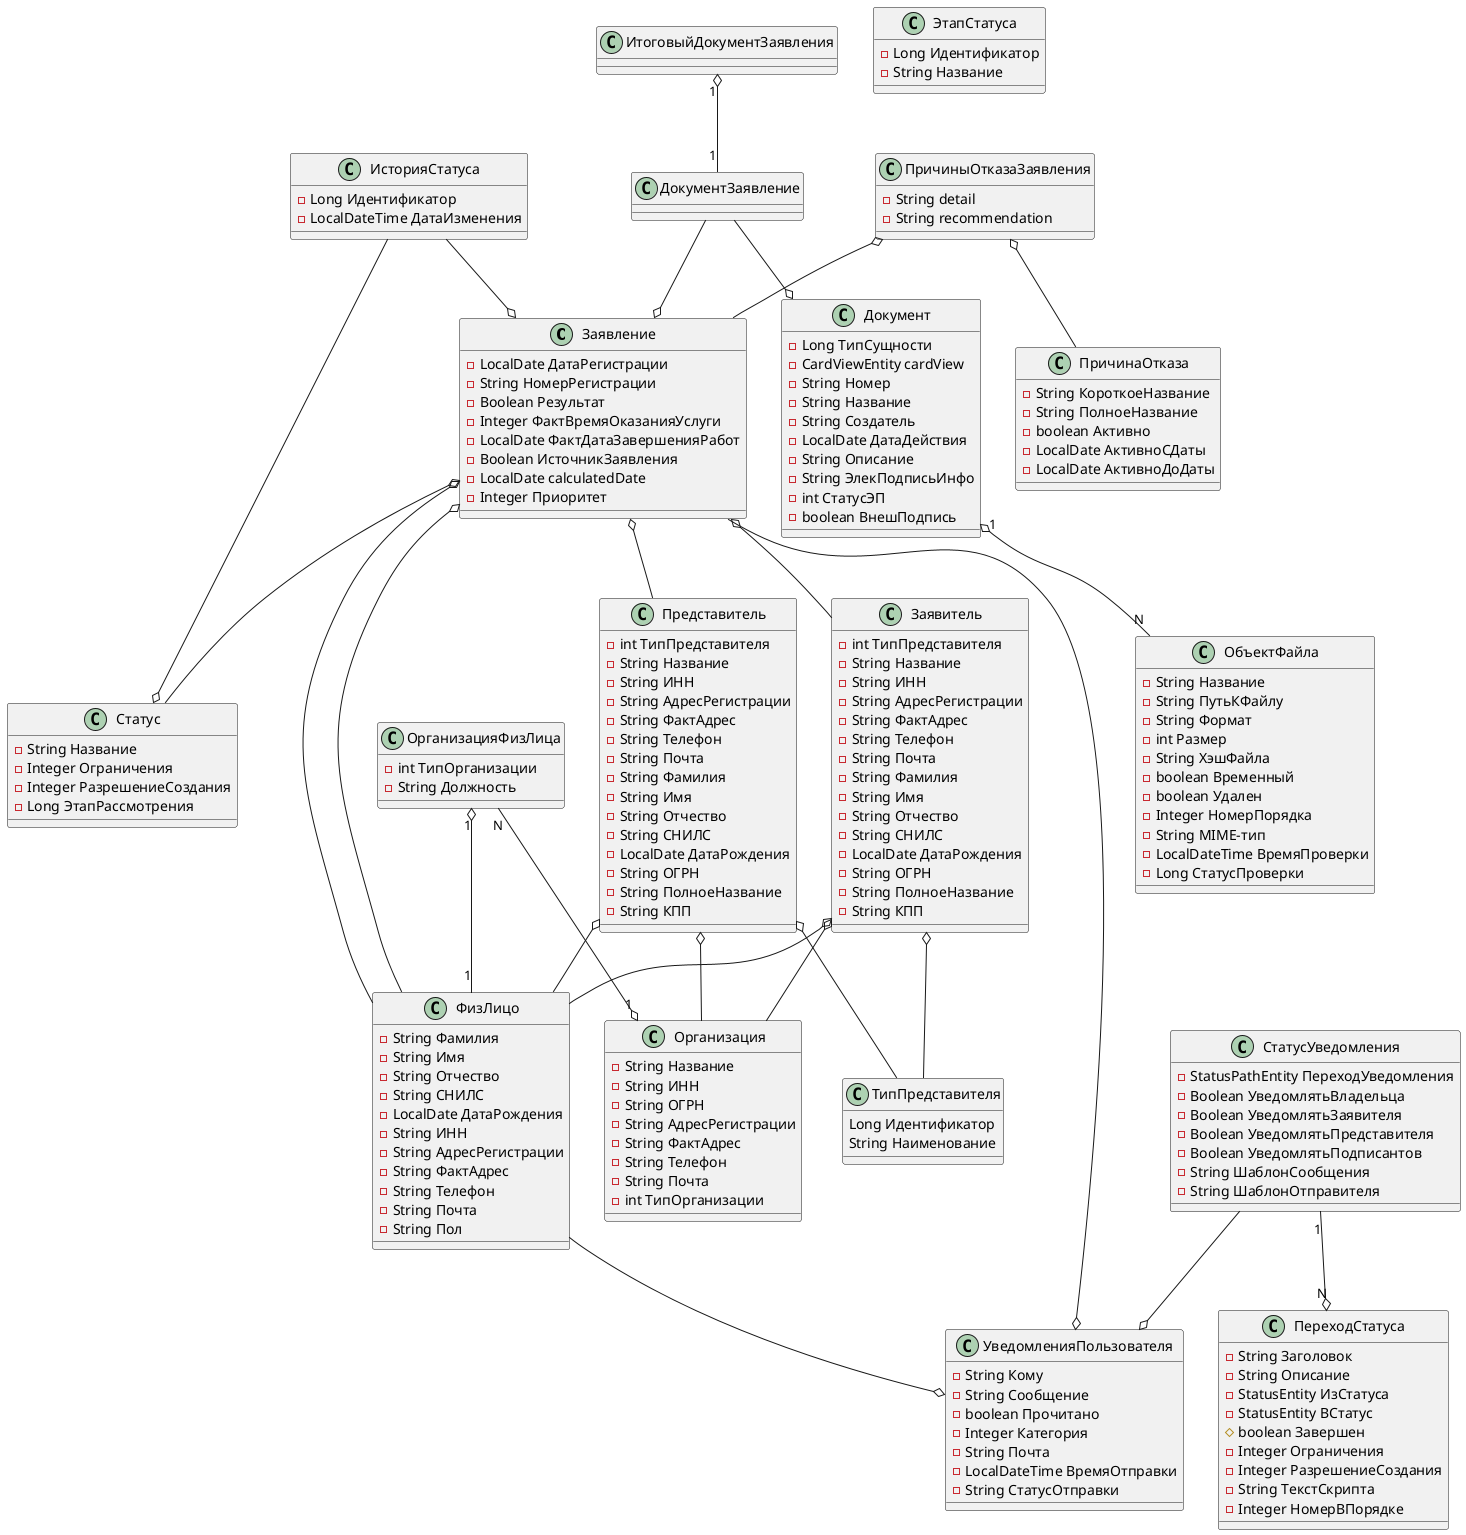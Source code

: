 @startuml
class Заявление {
- LocalDate ДатаРегистрации
- String НомерРегистрации
'- Статус Статус
'- ФизЛицо ФизЛицо
- Boolean Результат
- Integer ФактВремяОказанияУслуги
- LocalDate ФактДатаЗавершенияРабот
- Boolean ИсточникЗаявления
- LocalDate calculatedDate
'- ФизЛицо СоздательЗаявления
'- Представитель Представитель
'- Заявитель Заявитель
'- List<ПричинаОтказа> ПричиныОтказа
- Integer Приоритет
'- RequestPriorityEnum requestPriority
}
Заявление o-- Статус
Заявление o-- ФизЛицо
Заявление o-- ФизЛицо
Заявление o-- Представитель
Заявление o-- Заявитель

class Статус {
- String Название
- Integer Ограничения
- Integer РазрешениеСоздания
- Long ЭтапРассмотрения
'- StatusStageEnum statusStage
}

class ФизЛицо {
- String Фамилия
- String Имя
- String Отчество
- String СНИЛС
- LocalDate ДатаРождения
- String ИНН
- String АдресРегистрации
- String ФактАдрес
- String Телефон
- String Почта
- String Пол
}

class ОрганизацияФизЛица {
'- PersonEntity person
- int ТипОрганизации
'- OrganizationEntity organization
- String Должность
}

ОрганизацияФизЛица "1" o-- "1" ФизЛицо
ОрганизацияФизЛица "N" --o "1" Организация

class Представитель {
- int ТипПредставителя
'- Long ИденФизЛица
'- Long Организация
- String Название
- String ИНН
- String АдресРегистрации
- String ФактАдрес
- String Телефон
- String Почта
- String Фамилия
- String Имя
- String Отчество
- String СНИЛС
- LocalDate ДатаРождения
- String ОГРН
- String ПолноеНазвание
- String КПП
'- RequestEntity request
}

Представитель o-- Организация
Представитель o-- ФизЛицо
Представитель o-- ТипПредставителя

class Заявитель {
- int ТипПредставителя
'- Long ИденФизЛица
'- Long Организация
- String Название
- String ИНН
- String АдресРегистрации
- String ФактАдрес
- String Телефон
- String Почта
- String Фамилия
- String Имя
- String Отчество
- String СНИЛС
- LocalDate ДатаРождения
- String ОГРН
- String ПолноеНазвание
- String КПП
'- RequestEntity request
}

Заявитель o-- Организация
Заявитель o-- ФизЛицо
Заявитель o-- ТипПредставителя

class ТипПредставителя {
    Long Идентификатор
    String Наименование
}

class Организация {
- String Название
- String ИНН
- String ОГРН
- String АдресРегистрации
- String ФактАдрес
- String Телефон
- String Почта
- int ТипОрганизации
}

class Документ {
- Long ТипСущности
- CardViewEntity cardView
- String Номер
- String Название
- String Создатель
- LocalDate ДатаДействия
- String Описание
'- List<StoredFileEntity> files
- String ЭлекПодписьИнфо
- int СтатусЭП
- boolean ВнешПодпись
'- Map<String,Object> values
}

class ДокументЗаявление {
'- Заявление request
'- Документ document
'- ServiceDocumentEntity serviceDocument
}
ДокументЗаявление --o Заявление
ДокументЗаявление --o Документ

Документ "1" o-- "N" ОбъектФайла

class ОбъектФайла {
- String Название
- String ПутьКФайлу
- String Формат
- int Размер
- String ХэшФайла
- boolean Временный
- boolean Удален
- Integer НомерПорядка
- String MIME-тип
- LocalDateTime ВремяПроверки
- Long СтатусПроверки
'- {static} String[] reversedRelationsNames
'- List<ServiceDocumentEntity> serviceDocuments
'- List<DelegationToRequestEntity> delegationToRequestEntities
'- List<DocumentEntity> documentEntities
'- List<UserDelegationEntity> userDelegationEntities
'- {static} void checkReversedRelations()
'- {static} List<Field> getActualReversedRelations()
'- {static} HashSet<String> getReversedRelationsSet()
}

class ИтоговыйДокументЗаявления {
'- RequestDocumentEntity requestDocument
}
ИтоговыйДокументЗаявления "1" o-- "1" ДокументЗаявление

class ПричиныОтказаЗаявления {
'- Заявление request
'- CauseEntity cause
- String detail
- String recommendation
}

ПричиныОтказаЗаявления o-- Заявление
ПричиныОтказаЗаявления o-- ПричинаОтказа

class ПричинаОтказа {
- String КороткоеНазвание
- String ПолноеНазвание
- boolean Активно
- LocalDate АктивноСДаты
- LocalDate АктивноДоДаты
'- ServiceEntity service
}

class ЭтапСтатуса {
- Long Идентификатор
- String Название
}

class ИсторияСтатуса {
- Long Идентификатор
'- RequestEntity request
'- UserEntity user
'- StatusEntity status
- LocalDateTime ДатаИзменения
}

ИсторияСтатуса --o Заявление
ИсторияСтатуса --o Статус

class УведомленияПользователя {
- String Кому
- String Сообщение
- boolean Прочитано
'- PersonEntity person
- Integer Категория
- String Почта
'- RequestEntity request
'- ServiceEntity service
- LocalDateTime ВремяОтправки
- String СтатусОтправки
}

ФизЛицо --o УведомленияПользователя
УведомленияПользователя o-- Заявление


class СтатусУведомления {
'- Long notificationId
- StatusPathEntity ПереходУведомления
- Boolean УведомлятьВладельца
- Boolean УведомлятьЗаявителя
- Boolean УведомлятьПредставителя
- Boolean УведомлятьПодписантов
- String ШаблонСообщения
- String ШаблонОтправителя
}
СтатусУведомления --o УведомленияПользователя
СтатусУведомления "1" --o "N" ПереходСтатуса


class ПереходСтатуса {
- String Заголовок
- String Описание
- StatusEntity ИзСтатуса
- StatusEntity ВСтатус
# boolean Завершен
'- StatusGroupEntity statusGroup
- Integer Ограничения
- Integer РазрешениеСоздания
- String ТекстСкрипта
- Integer НомерВПорядке
'- List<StatusNotifyEntity> statusNotifications
}
@enduml